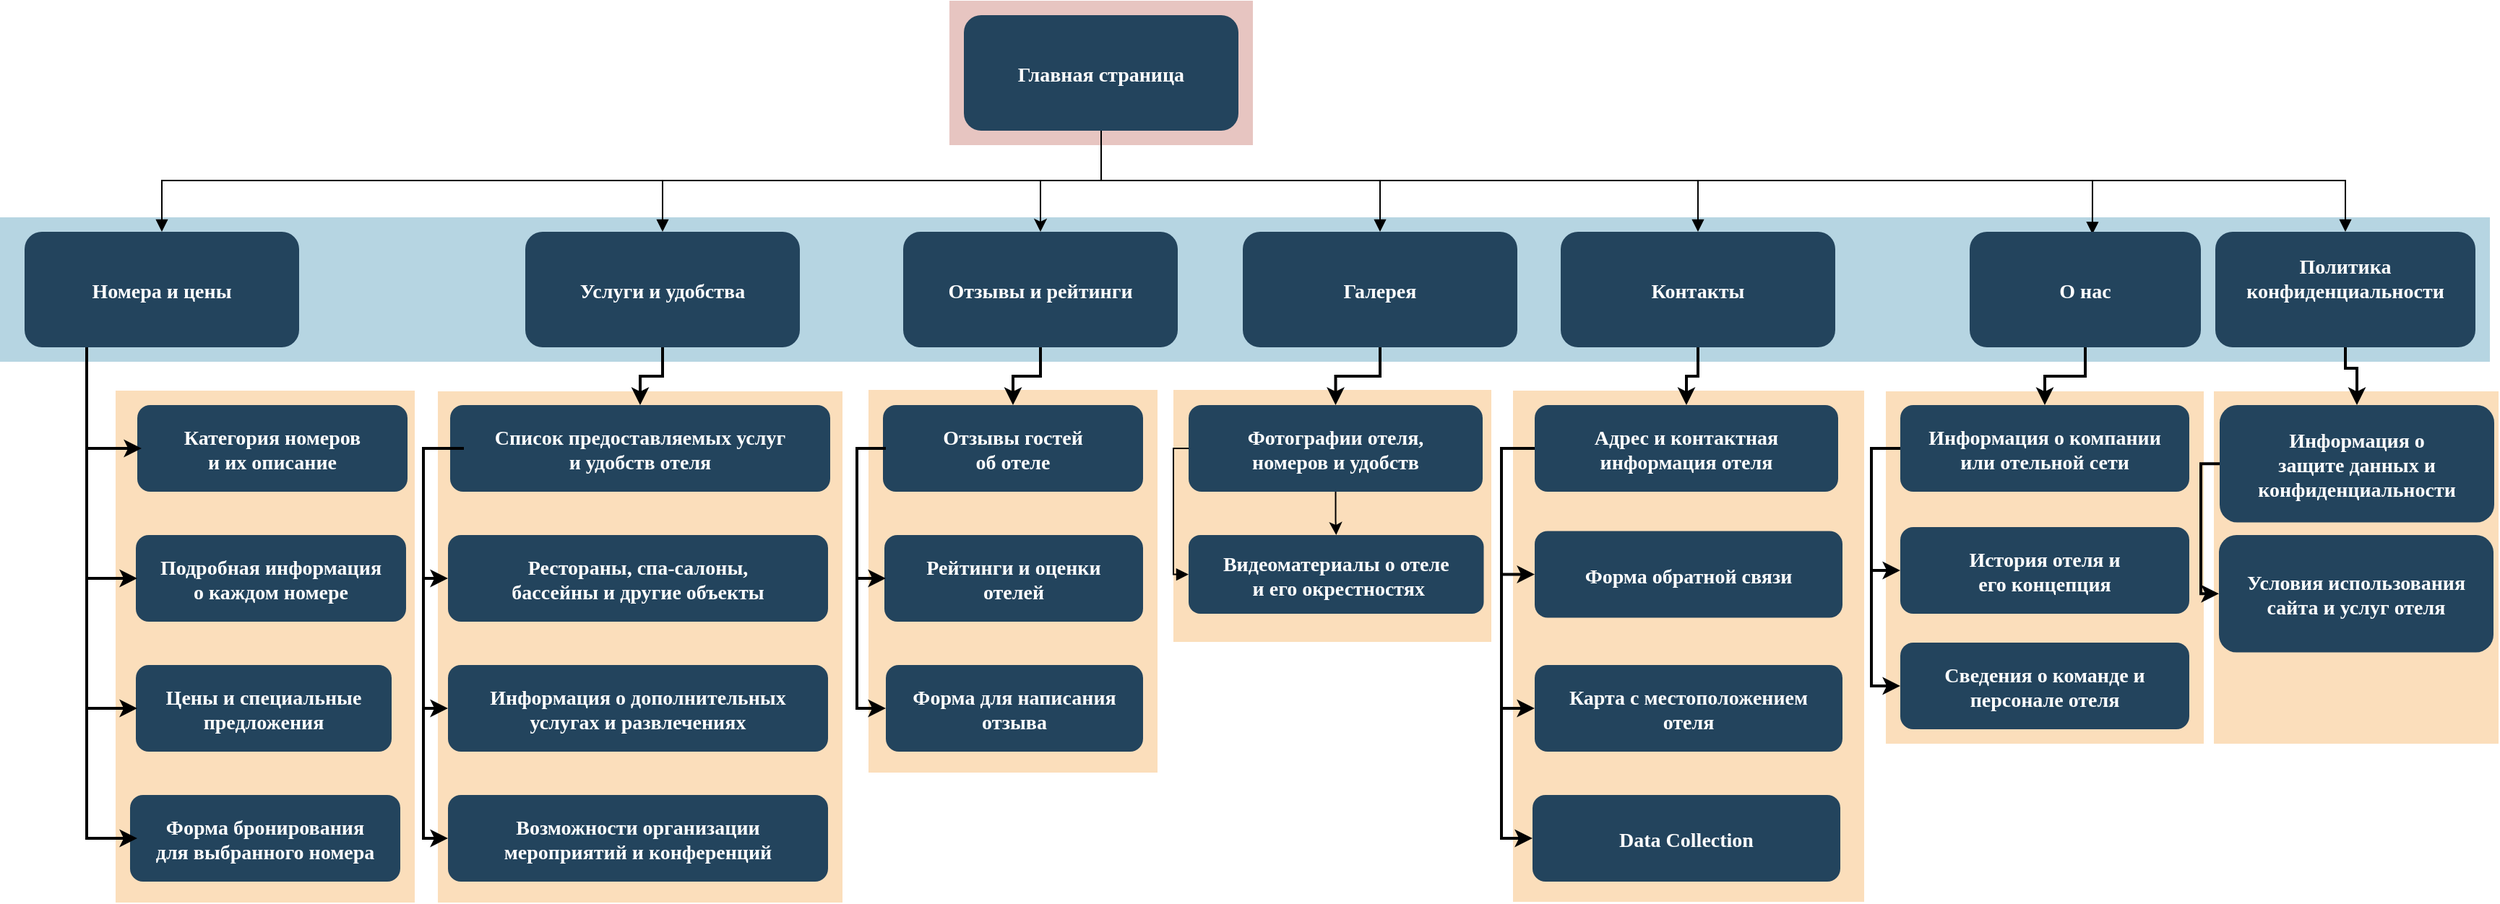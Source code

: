 <mxfile version="20.8.11" type="github">
  <diagram name="Page-1" id="2c0d36ab-eaac-3732-788b-9136903baeff">
    <mxGraphModel dx="2744" dy="1558" grid="1" gridSize="10" guides="1" tooltips="1" connect="1" arrows="1" fold="1" page="1" pageScale="1.5" pageWidth="1169" pageHeight="827" background="none" math="0" shadow="0">
      <root>
        <mxCell id="0" />
        <mxCell id="1" parent="0" />
        <mxCell id="U0bMkkJCJic2FTSLNyVx-150" value="" style="fillColor=#F2931E;strokeColor=none;opacity=30;" vertex="1" parent="1">
          <mxGeometry x="1549" y="446" width="197" height="244" as="geometry" />
        </mxCell>
        <mxCell id="U0bMkkJCJic2FTSLNyVx-144" value="" style="fillColor=#F2931E;strokeColor=none;opacity=30;" vertex="1" parent="1">
          <mxGeometry x="1322" y="446" width="220" height="244" as="geometry" />
        </mxCell>
        <mxCell id="U0bMkkJCJic2FTSLNyVx-142" value="" style="fillColor=#F2931E;strokeColor=none;opacity=30;" vertex="1" parent="1">
          <mxGeometry x="1064" y="445.5" width="243" height="354" as="geometry" />
        </mxCell>
        <mxCell id="123" value="" style="fillColor=#AE4132;strokeColor=none;opacity=30;" parent="1" vertex="1">
          <mxGeometry x="674" y="175.5" width="210" height="100.0" as="geometry" />
        </mxCell>
        <mxCell id="122" value="" style="fillColor=#10739E;strokeColor=none;opacity=30;" parent="1" vertex="1">
          <mxGeometry x="17" y="325.5" width="1723" height="100" as="geometry" />
        </mxCell>
        <mxCell id="120" value="" style="fillColor=#F2931E;strokeColor=none;opacity=30;" parent="1" vertex="1">
          <mxGeometry x="829" y="445" width="220" height="174.5" as="geometry" />
        </mxCell>
        <mxCell id="119" value="" style="fillColor=#F2931E;strokeColor=none;opacity=30;" parent="1" vertex="1">
          <mxGeometry x="618" y="445" width="200" height="265" as="geometry" />
        </mxCell>
        <mxCell id="118" value="" style="fillColor=#F2931E;strokeColor=none;opacity=30;" parent="1" vertex="1">
          <mxGeometry x="97" y="445.5" width="207" height="354.5" as="geometry" />
        </mxCell>
        <mxCell id="117" value="" style="fillColor=#F2931E;strokeColor=none;opacity=30;" parent="1" vertex="1">
          <mxGeometry x="320" y="446" width="280" height="354" as="geometry" />
        </mxCell>
        <mxCell id="U0bMkkJCJic2FTSLNyVx-124" style="edgeStyle=orthogonalEdgeStyle;rounded=0;orthogonalLoop=1;jettySize=auto;html=1;entryX=0.5;entryY=0;entryDx=0;entryDy=0;" edge="1" parent="1" source="2" target="U0bMkkJCJic2FTSLNyVx-123">
          <mxGeometry relative="1" as="geometry">
            <Array as="points">
              <mxPoint x="779" y="300" />
              <mxPoint x="737" y="300" />
            </Array>
          </mxGeometry>
        </mxCell>
        <mxCell id="U0bMkkJCJic2FTSLNyVx-134" style="edgeStyle=orthogonalEdgeStyle;rounded=0;orthogonalLoop=1;jettySize=auto;html=1;entryX=0.5;entryY=0;entryDx=0;entryDy=0;endArrow=block;endFill=1;" edge="1" parent="1" source="2" target="10">
          <mxGeometry relative="1" as="geometry">
            <Array as="points">
              <mxPoint x="779" y="300" />
              <mxPoint x="972" y="300" />
            </Array>
          </mxGeometry>
        </mxCell>
        <mxCell id="U0bMkkJCJic2FTSLNyVx-136" style="edgeStyle=orthogonalEdgeStyle;rounded=0;orthogonalLoop=1;jettySize=auto;html=1;entryX=0.531;entryY=0.021;entryDx=0;entryDy=0;endArrow=block;endFill=1;shadow=0;entryPerimeter=0;" edge="1" parent="1" source="2" target="U0bMkkJCJic2FTSLNyVx-135">
          <mxGeometry relative="1" as="geometry">
            <Array as="points">
              <mxPoint x="779" y="300" />
              <mxPoint x="1465" y="300" />
            </Array>
          </mxGeometry>
        </mxCell>
        <mxCell id="U0bMkkJCJic2FTSLNyVx-137" style="edgeStyle=orthogonalEdgeStyle;rounded=0;sketch=0;orthogonalLoop=1;jettySize=auto;html=1;entryX=0.5;entryY=0;entryDx=0;entryDy=0;shadow=0;endArrow=block;endFill=1;" edge="1" parent="1" source="2" target="4">
          <mxGeometry relative="1" as="geometry">
            <Array as="points">
              <mxPoint x="779" y="300" />
              <mxPoint x="1192" y="300" />
            </Array>
          </mxGeometry>
        </mxCell>
        <mxCell id="U0bMkkJCJic2FTSLNyVx-140" style="edgeStyle=orthogonalEdgeStyle;rounded=0;sketch=0;orthogonalLoop=1;jettySize=auto;html=1;entryX=0.5;entryY=0;entryDx=0;entryDy=0;shadow=0;endArrow=block;endFill=1;" edge="1" parent="1" source="2" target="13">
          <mxGeometry relative="1" as="geometry">
            <Array as="points">
              <mxPoint x="779" y="300" />
              <mxPoint x="129" y="300" />
            </Array>
          </mxGeometry>
        </mxCell>
        <mxCell id="U0bMkkJCJic2FTSLNyVx-141" style="edgeStyle=orthogonalEdgeStyle;rounded=0;sketch=0;orthogonalLoop=1;jettySize=auto;html=1;entryX=0.5;entryY=0;entryDx=0;entryDy=0;shadow=0;endArrow=block;endFill=1;" edge="1" parent="1" source="2" target="12">
          <mxGeometry relative="1" as="geometry">
            <Array as="points">
              <mxPoint x="779" y="300" />
              <mxPoint x="476" y="300" />
            </Array>
          </mxGeometry>
        </mxCell>
        <mxCell id="U0bMkkJCJic2FTSLNyVx-146" style="edgeStyle=orthogonalEdgeStyle;rounded=0;sketch=0;orthogonalLoop=1;jettySize=auto;html=1;entryX=0.5;entryY=0;entryDx=0;entryDy=0;shadow=0;endArrow=block;endFill=1;" edge="1" parent="1" source="2" target="U0bMkkJCJic2FTSLNyVx-145">
          <mxGeometry relative="1" as="geometry">
            <Array as="points">
              <mxPoint x="779" y="300" />
              <mxPoint x="1640" y="300" />
            </Array>
          </mxGeometry>
        </mxCell>
        <mxCell id="2" value="Главная страница" style="rounded=1;fillColor=#23445D;gradientColor=none;strokeColor=none;fontColor=#FFFFFF;fontStyle=1;fontFamily=Tahoma;fontSize=14;verticalAlign=middle;spacing=3;" parent="1" vertex="1">
          <mxGeometry x="684" y="185.5" width="190" height="80" as="geometry" />
        </mxCell>
        <mxCell id="4" value="Контакты" style="rounded=1;fillColor=#23445D;gradientColor=none;strokeColor=none;fontColor=#FFFFFF;fontStyle=1;fontFamily=Tahoma;fontSize=14" parent="1" vertex="1">
          <mxGeometry x="1097.0" y="335.5" width="190" height="80" as="geometry" />
        </mxCell>
        <mxCell id="10" value="Галерея" style="rounded=1;fillColor=#23445D;gradientColor=none;strokeColor=none;fontColor=#FFFFFF;fontStyle=1;fontFamily=Tahoma;fontSize=14" parent="1" vertex="1">
          <mxGeometry x="877" y="335.5" width="190" height="80" as="geometry" />
        </mxCell>
        <mxCell id="12" value="Услуги и удобства" style="rounded=1;fillColor=#23445D;gradientColor=none;strokeColor=none;fontColor=#FFFFFF;fontStyle=1;fontFamily=Tahoma;fontSize=14" parent="1" vertex="1">
          <mxGeometry x="380.5" y="335.5" width="190" height="80" as="geometry" />
        </mxCell>
        <mxCell id="13" value="Номера и цены" style="rounded=1;fillColor=#23445D;gradientColor=none;strokeColor=none;fontColor=#FFFFFF;fontStyle=1;fontFamily=Tahoma;fontSize=14" parent="1" vertex="1">
          <mxGeometry x="34" y="335.5" width="190" height="80" as="geometry" />
        </mxCell>
        <mxCell id="16" value="Категория номеров &#xa;и их описание" style="rounded=1;fillColor=#23445D;gradientColor=none;strokeColor=none;fontColor=#FFFFFF;fontStyle=1;fontFamily=Tahoma;fontSize=14" parent="1" vertex="1">
          <mxGeometry x="112" y="455.5" width="187" height="60" as="geometry" />
        </mxCell>
        <mxCell id="17" value="Подробная информация&#xa;о каждом номере" style="rounded=1;fillColor=#23445D;gradientColor=none;strokeColor=none;fontColor=#FFFFFF;fontStyle=1;fontFamily=Tahoma;fontSize=14" parent="1" vertex="1">
          <mxGeometry x="111" y="545.5" width="187" height="60" as="geometry" />
        </mxCell>
        <mxCell id="18" value="Цены и специальные&#xa;предложения" style="rounded=1;fillColor=#23445D;gradientColor=none;strokeColor=none;fontColor=#FFFFFF;fontStyle=1;fontFamily=Tahoma;fontSize=14" parent="1" vertex="1">
          <mxGeometry x="111" y="635.5" width="177" height="60" as="geometry" />
        </mxCell>
        <mxCell id="19" value="Форма бронирования&#xa;для выбранного номера" style="rounded=1;fillColor=#23445D;gradientColor=none;strokeColor=none;fontColor=#FFFFFF;fontStyle=1;fontFamily=Tahoma;fontSize=14" parent="1" vertex="1">
          <mxGeometry x="107" y="725.5" width="187" height="60" as="geometry" />
        </mxCell>
        <mxCell id="25" value="Список предоставляемых услуг &#xa;и удобств отеля" style="rounded=1;fillColor=#23445D;gradientColor=none;strokeColor=none;fontColor=#FFFFFF;fontStyle=1;fontFamily=Tahoma;fontSize=14" parent="1" vertex="1">
          <mxGeometry x="328.5" y="455.5" width="263" height="60" as="geometry" />
        </mxCell>
        <mxCell id="26" value="Рестораны, спа-салоны, &#xa;бассейны и другие объекты" style="rounded=1;fillColor=#23445D;gradientColor=none;strokeColor=none;fontColor=#FFFFFF;fontStyle=1;fontFamily=Tahoma;fontSize=14" parent="1" vertex="1">
          <mxGeometry x="327" y="545.5" width="263" height="60" as="geometry" />
        </mxCell>
        <mxCell id="27" value="Информация о дополнительных &#xa;услугах и развлечениях" style="rounded=1;fillColor=#23445D;gradientColor=none;strokeColor=none;fontColor=#FFFFFF;fontStyle=1;fontFamily=Tahoma;fontSize=14" parent="1" vertex="1">
          <mxGeometry x="327" y="635.5" width="263" height="60" as="geometry" />
        </mxCell>
        <mxCell id="28" value="Возможности организации &#xa;мероприятий и конференций" style="rounded=1;fillColor=#23445D;gradientColor=none;strokeColor=none;fontColor=#FFFFFF;fontStyle=1;fontFamily=Tahoma;fontSize=14" parent="1" vertex="1">
          <mxGeometry x="327" y="725.5" width="263" height="60" as="geometry" />
        </mxCell>
        <mxCell id="33" value="Отзывы гостей &#xa;об отеле" style="rounded=1;fillColor=#23445D;gradientColor=none;strokeColor=none;fontColor=#FFFFFF;fontStyle=1;fontFamily=Tahoma;fontSize=14" parent="1" vertex="1">
          <mxGeometry x="628" y="455.5" width="180" height="60" as="geometry" />
        </mxCell>
        <mxCell id="34" value="Рейтинги и оценки &#xa;отелей" style="rounded=1;fillColor=#23445D;gradientColor=none;strokeColor=none;fontColor=#FFFFFF;fontStyle=1;fontFamily=Tahoma;fontSize=14" parent="1" vertex="1">
          <mxGeometry x="629" y="545.5" width="179" height="60" as="geometry" />
        </mxCell>
        <mxCell id="35" value="Форма для написания &#xa;отзыва" style="rounded=1;fillColor=#23445D;gradientColor=none;strokeColor=none;fontColor=#FFFFFF;fontStyle=1;fontFamily=Tahoma;fontSize=14" parent="1" vertex="1">
          <mxGeometry x="630" y="635.5" width="178" height="60" as="geometry" />
        </mxCell>
        <mxCell id="U0bMkkJCJic2FTSLNyVx-129" value="" style="edgeStyle=orthogonalEdgeStyle;rounded=0;orthogonalLoop=1;jettySize=auto;html=1;" edge="1" parent="1" source="41" target="42">
          <mxGeometry relative="1" as="geometry" />
        </mxCell>
        <mxCell id="U0bMkkJCJic2FTSLNyVx-132" style="edgeStyle=orthogonalEdgeStyle;rounded=0;orthogonalLoop=1;jettySize=auto;html=1;exitX=0;exitY=0.5;exitDx=0;exitDy=0;entryX=0;entryY=0.5;entryDx=0;entryDy=0;endArrow=block;endFill=1;" edge="1" parent="1" source="41" target="42">
          <mxGeometry relative="1" as="geometry">
            <Array as="points">
              <mxPoint x="829" y="486" />
              <mxPoint x="829" y="573" />
            </Array>
          </mxGeometry>
        </mxCell>
        <mxCell id="41" value="Фотографии отеля, &#xa;номеров и удобств" style="rounded=1;fillColor=#23445D;gradientColor=none;strokeColor=none;fontColor=#FFFFFF;fontStyle=1;fontFamily=Tahoma;fontSize=14" parent="1" vertex="1">
          <mxGeometry x="839.5" y="455.5" width="203.5" height="60" as="geometry" />
        </mxCell>
        <mxCell id="42" value="Видеоматериалы о отеле&#xa; и его окрестностях" style="rounded=1;fillColor=#23445D;gradientColor=none;strokeColor=none;fontColor=#FFFFFF;fontStyle=1;fontFamily=Tahoma;fontSize=14" parent="1" vertex="1">
          <mxGeometry x="839.5" y="545.5" width="204.25" height="54.5" as="geometry" />
        </mxCell>
        <mxCell id="44" value="Адрес и контактная &#xa;информация отеля" style="rounded=1;fillColor=#23445D;gradientColor=none;strokeColor=none;fontColor=#FFFFFF;fontStyle=1;fontFamily=Tahoma;fontSize=14" parent="1" vertex="1">
          <mxGeometry x="1079" y="455.5" width="210" height="60" as="geometry" />
        </mxCell>
        <mxCell id="45" value="Форма обратной связи" style="rounded=1;fillColor=#23445D;gradientColor=none;strokeColor=none;fontColor=#FFFFFF;fontStyle=1;fontFamily=Tahoma;fontSize=14" parent="1" vertex="1">
          <mxGeometry x="1079" y="542.75" width="213" height="60" as="geometry" />
        </mxCell>
        <mxCell id="46" value="Карта с местоположением &#xa;отеля" style="rounded=1;fillColor=#23445D;gradientColor=none;strokeColor=none;fontColor=#FFFFFF;fontStyle=1;fontFamily=Tahoma;fontSize=14" parent="1" vertex="1">
          <mxGeometry x="1079" y="635.5" width="213" height="60" as="geometry" />
        </mxCell>
        <mxCell id="47" value="Data Collection" style="rounded=1;fillColor=#23445D;gradientColor=none;strokeColor=none;fontColor=#FFFFFF;fontStyle=1;fontFamily=Tahoma;fontSize=14" parent="1" vertex="1">
          <mxGeometry x="1077.5" y="725.5" width="213" height="60" as="geometry" />
        </mxCell>
        <mxCell id="52" value="Информация о компании &#xa;или отельной сети" style="rounded=1;fillColor=#23445D;gradientColor=none;strokeColor=none;fontColor=#FFFFFF;fontStyle=1;fontFamily=Tahoma;fontSize=14" parent="1" vertex="1">
          <mxGeometry x="1332" y="455.5" width="200" height="60" as="geometry" />
        </mxCell>
        <mxCell id="53" value="История отеля и &#xa;его концепция" style="rounded=1;fillColor=#23445D;gradientColor=none;strokeColor=none;fontColor=#FFFFFF;fontStyle=1;fontFamily=Tahoma;fontSize=14" parent="1" vertex="1">
          <mxGeometry x="1332" y="540" width="200" height="60" as="geometry" />
        </mxCell>
        <mxCell id="54" value="Сведения о команде и &#xa;персонале отеля" style="rounded=1;fillColor=#23445D;gradientColor=none;strokeColor=none;fontColor=#FFFFFF;fontStyle=1;fontFamily=Tahoma;fontSize=14" parent="1" vertex="1">
          <mxGeometry x="1332" y="620" width="200" height="60" as="geometry" />
        </mxCell>
        <mxCell id="64" value="" style="edgeStyle=elbowEdgeStyle;elbow=horizontal;strokeWidth=2;rounded=0" parent="1" edge="1">
          <mxGeometry x="-148" y="135.5" width="100" height="100" as="geometry">
            <mxPoint x="77" y="415.5" as="sourcePoint" />
            <mxPoint x="115" y="485.5" as="targetPoint" />
            <Array as="points">
              <mxPoint x="77" y="435.5" />
            </Array>
          </mxGeometry>
        </mxCell>
        <mxCell id="65" value="" style="edgeStyle=elbowEdgeStyle;elbow=horizontal;strokeWidth=2;rounded=0" parent="1" edge="1">
          <mxGeometry x="-148" y="135.5" width="100" height="100" as="geometry">
            <mxPoint x="77" y="415.5" as="sourcePoint" />
            <mxPoint x="112" y="575.5" as="targetPoint" />
            <Array as="points">
              <mxPoint x="77" y="475.5" />
            </Array>
          </mxGeometry>
        </mxCell>
        <mxCell id="66" value="" style="edgeStyle=elbowEdgeStyle;elbow=horizontal;strokeWidth=2;rounded=0" parent="1" edge="1">
          <mxGeometry x="-148" y="135.5" width="100" height="100" as="geometry">
            <mxPoint x="77" y="415.5" as="sourcePoint" />
            <mxPoint x="112" y="665.5" as="targetPoint" />
            <Array as="points">
              <mxPoint x="77" y="525.5" />
            </Array>
          </mxGeometry>
        </mxCell>
        <mxCell id="67" value="" style="edgeStyle=elbowEdgeStyle;elbow=horizontal;strokeWidth=2;rounded=0" parent="1" edge="1">
          <mxGeometry x="-148" y="135.5" width="100" height="100" as="geometry">
            <mxPoint x="77" y="415.5" as="sourcePoint" />
            <mxPoint x="112" y="755.5" as="targetPoint" />
            <Array as="points">
              <mxPoint x="77" y="575.5" />
            </Array>
          </mxGeometry>
        </mxCell>
        <mxCell id="70" value="" style="edgeStyle=elbowEdgeStyle;elbow=horizontal;strokeWidth=2;rounded=0" parent="1" target="26" edge="1">
          <mxGeometry x="-102" y="135.5" width="100" height="100" as="geometry">
            <mxPoint x="338" y="485.5" as="sourcePoint" />
            <mxPoint x="-2" y="135.5" as="targetPoint" />
            <Array as="points">
              <mxPoint x="310" y="540" />
              <mxPoint x="318" y="535.5" />
            </Array>
          </mxGeometry>
        </mxCell>
        <mxCell id="71" value="" style="edgeStyle=elbowEdgeStyle;elbow=horizontal;strokeWidth=2;rounded=0" parent="1" target="27" edge="1">
          <mxGeometry x="-102" y="135.5" width="100" height="100" as="geometry">
            <mxPoint x="338" y="485.5" as="sourcePoint" />
            <mxPoint x="-2" y="135.5" as="targetPoint" />
            <Array as="points">
              <mxPoint x="310" y="600" />
              <mxPoint x="318" y="575.5" />
            </Array>
          </mxGeometry>
        </mxCell>
        <mxCell id="72" value="" style="edgeStyle=elbowEdgeStyle;elbow=horizontal;strokeWidth=2;rounded=0;exitX=0;exitY=0.5;exitDx=0;exitDy=0;" parent="1" source="25" target="28" edge="1">
          <mxGeometry x="-102" y="135.5" width="100" height="100" as="geometry">
            <mxPoint x="338" y="485.5" as="sourcePoint" />
            <mxPoint x="-2" y="135.5" as="targetPoint" />
            <Array as="points">
              <mxPoint x="310" y="600" />
              <mxPoint x="318" y="615.5" />
            </Array>
          </mxGeometry>
        </mxCell>
        <mxCell id="76" value="" style="edgeStyle=elbowEdgeStyle;elbow=horizontal;strokeWidth=2;rounded=0" parent="1" edge="1">
          <mxGeometry x="-160" y="135.5" width="100" height="100" as="geometry">
            <mxPoint x="630" y="485.5" as="sourcePoint" />
            <mxPoint x="630" y="575.5" as="targetPoint" />
            <Array as="points">
              <mxPoint x="610" y="535.5" />
            </Array>
          </mxGeometry>
        </mxCell>
        <mxCell id="77" value="" style="edgeStyle=elbowEdgeStyle;elbow=horizontal;strokeWidth=2;rounded=0" parent="1" edge="1">
          <mxGeometry x="-160" y="135.5" width="100" height="100" as="geometry">
            <mxPoint x="630" y="485.5" as="sourcePoint" />
            <mxPoint x="630" y="665.5" as="targetPoint" />
            <Array as="points">
              <mxPoint x="610" y="575.5" />
            </Array>
          </mxGeometry>
        </mxCell>
        <mxCell id="84" value="" style="edgeStyle=elbowEdgeStyle;elbow=horizontal;strokeWidth=2;rounded=0;entryX=0;entryY=0.5;entryDx=0;entryDy=0;exitX=0;exitY=0.5;exitDx=0;exitDy=0;" parent="1" source="44" target="45" edge="1">
          <mxGeometry x="-137" y="135.5" width="100" height="100" as="geometry">
            <mxPoint x="-137" y="235.5" as="sourcePoint" />
            <mxPoint x="-37" y="135.5" as="targetPoint" />
            <Array as="points">
              <mxPoint x="1056" y="520" />
            </Array>
          </mxGeometry>
        </mxCell>
        <mxCell id="85" value="" style="edgeStyle=elbowEdgeStyle;elbow=horizontal;strokeWidth=2;rounded=0;exitX=0;exitY=0.5;exitDx=0;exitDy=0;entryX=0;entryY=0.5;entryDx=0;entryDy=0;" parent="1" source="44" target="46" edge="1">
          <mxGeometry x="-137" y="135.5" width="100" height="100" as="geometry">
            <mxPoint x="-137" y="235.5" as="sourcePoint" />
            <mxPoint x="-37" y="135.5" as="targetPoint" />
            <Array as="points">
              <mxPoint x="1056" y="520" />
              <mxPoint x="1083" y="575.5" />
            </Array>
          </mxGeometry>
        </mxCell>
        <mxCell id="86" value="" style="edgeStyle=elbowEdgeStyle;elbow=horizontal;strokeWidth=2;rounded=0;exitX=0;exitY=0.5;exitDx=0;exitDy=0;" parent="1" source="44" target="47" edge="1">
          <mxGeometry x="-137" y="135.5" width="100" height="100" as="geometry">
            <mxPoint x="1079" y="490" as="sourcePoint" />
            <mxPoint x="-37" y="135.5" as="targetPoint" />
            <Array as="points">
              <mxPoint x="1056" y="486" />
              <mxPoint x="1056" y="510" />
              <mxPoint x="1083" y="625.5" />
            </Array>
          </mxGeometry>
        </mxCell>
        <mxCell id="90" value="" style="edgeStyle=elbowEdgeStyle;elbow=horizontal;strokeWidth=2;rounded=0;entryX=0;entryY=0.5;entryDx=0;entryDy=0;exitX=0;exitY=0.5;exitDx=0;exitDy=0;" parent="1" source="52" target="53" edge="1">
          <mxGeometry x="-223" y="135.5" width="100" height="100" as="geometry">
            <mxPoint x="1347" y="506" as="sourcePoint" />
            <mxPoint x="1367" y="576" as="targetPoint" />
            <Array as="points">
              <mxPoint x="1312" y="540" />
              <mxPoint x="1302" y="540" />
              <mxPoint x="1347" y="535.5" />
            </Array>
          </mxGeometry>
        </mxCell>
        <mxCell id="95" value="" style="edgeStyle=elbowEdgeStyle;elbow=horizontal;strokeWidth=2;rounded=0;exitX=0;exitY=0.5;exitDx=0;exitDy=0;entryX=0;entryY=0.5;entryDx=0;entryDy=0;" parent="1" source="52" target="54" edge="1">
          <mxGeometry x="-223" y="135.5" width="100" height="100" as="geometry">
            <mxPoint x="1370" y="475" as="sourcePoint" />
            <mxPoint x="1367" y="1025.5" as="targetPoint" />
            <Array as="points">
              <mxPoint x="1312" y="540" />
              <mxPoint x="1302" y="520" />
              <mxPoint x="1347" y="765.5" />
            </Array>
          </mxGeometry>
        </mxCell>
        <mxCell id="100" value="" style="edgeStyle=elbowEdgeStyle;elbow=vertical;strokeWidth=2;rounded=0" parent="1" source="12" target="25" edge="1">
          <mxGeometry x="-96" y="135.5" width="100" height="100" as="geometry">
            <mxPoint x="-96" y="235.5" as="sourcePoint" />
            <mxPoint x="4" y="135.5" as="targetPoint" />
          </mxGeometry>
        </mxCell>
        <mxCell id="102" value="" style="edgeStyle=elbowEdgeStyle;elbow=vertical;strokeWidth=2;rounded=0;exitX=0.5;exitY=1;exitDx=0;exitDy=0;entryX=0.5;entryY=0;entryDx=0;entryDy=0;" parent="1" source="U0bMkkJCJic2FTSLNyVx-123" target="33" edge="1">
          <mxGeometry x="-96" y="135.5" width="100" height="100" as="geometry">
            <mxPoint x="637" y="440" as="sourcePoint" />
            <mxPoint x="4" y="135.5" as="targetPoint" />
            <Array as="points" />
          </mxGeometry>
        </mxCell>
        <mxCell id="103" value="" style="edgeStyle=elbowEdgeStyle;elbow=vertical;strokeWidth=2;rounded=0" parent="1" source="10" target="41" edge="1">
          <mxGeometry x="-96" y="135.5" width="100" height="100" as="geometry">
            <mxPoint x="-96" y="235.5" as="sourcePoint" />
            <mxPoint x="4" y="135.5" as="targetPoint" />
          </mxGeometry>
        </mxCell>
        <mxCell id="105" value="" style="edgeStyle=elbowEdgeStyle;elbow=vertical;strokeWidth=2;rounded=0" parent="1" source="4" target="44" edge="1">
          <mxGeometry x="-96" y="135.5" width="100" height="100" as="geometry">
            <mxPoint x="-96" y="235.5" as="sourcePoint" />
            <mxPoint x="4" y="135.5" as="targetPoint" />
          </mxGeometry>
        </mxCell>
        <mxCell id="U0bMkkJCJic2FTSLNyVx-123" value="Отзывы и рейтинги" style="rounded=1;fillColor=#23445D;gradientColor=none;strokeColor=none;fontColor=#FFFFFF;fontStyle=1;fontFamily=Tahoma;fontSize=14" vertex="1" parent="1">
          <mxGeometry x="642.0" y="335.5" width="190" height="80" as="geometry" />
        </mxCell>
        <mxCell id="U0bMkkJCJic2FTSLNyVx-135" value="О нас" style="rounded=1;fillColor=#23445D;gradientColor=none;strokeColor=none;fontColor=#FFFFFF;fontStyle=1;fontFamily=Tahoma;fontSize=14" vertex="1" parent="1">
          <mxGeometry x="1380" y="335.5" width="160" height="80" as="geometry" />
        </mxCell>
        <mxCell id="U0bMkkJCJic2FTSLNyVx-143" value="" style="edgeStyle=elbowEdgeStyle;elbow=vertical;strokeWidth=2;rounded=0;exitX=0.5;exitY=1;exitDx=0;exitDy=0;entryX=0.5;entryY=0;entryDx=0;entryDy=0;" edge="1" parent="1" source="U0bMkkJCJic2FTSLNyVx-135" target="52">
          <mxGeometry x="169" y="145.5" width="100" height="100" as="geometry">
            <mxPoint x="1457" y="425.5" as="sourcePoint" />
            <mxPoint x="1514.0" y="465.5" as="targetPoint" />
          </mxGeometry>
        </mxCell>
        <mxCell id="U0bMkkJCJic2FTSLNyVx-145" value="Политика &#xa;конфиденциальности&#xa; " style="rounded=1;fillColor=#23445D;gradientColor=none;strokeColor=none;fontColor=#FFFFFF;fontStyle=1;fontFamily=Tahoma;fontSize=14" vertex="1" parent="1">
          <mxGeometry x="1550" y="335.5" width="180" height="80" as="geometry" />
        </mxCell>
        <mxCell id="U0bMkkJCJic2FTSLNyVx-147" value="Информация о &#xa;защите данных и &#xa;конфиденциальности" style="rounded=1;fillColor=#23445D;gradientColor=none;strokeColor=none;fontColor=#FFFFFF;fontStyle=1;fontFamily=Tahoma;fontSize=14" vertex="1" parent="1">
          <mxGeometry x="1553" y="455.5" width="190" height="81.25" as="geometry" />
        </mxCell>
        <mxCell id="U0bMkkJCJic2FTSLNyVx-149" value="" style="edgeStyle=elbowEdgeStyle;elbow=vertical;strokeWidth=2;rounded=0;exitX=0.5;exitY=1;exitDx=0;exitDy=0;entryX=0.5;entryY=0;entryDx=0;entryDy=0;" edge="1" parent="1" source="U0bMkkJCJic2FTSLNyVx-145" target="U0bMkkJCJic2FTSLNyVx-147">
          <mxGeometry x="272" y="170" width="100" height="100" as="geometry">
            <mxPoint x="1563" y="440" as="sourcePoint" />
            <mxPoint x="1540" y="480" as="targetPoint" />
            <Array as="points">
              <mxPoint x="1650" y="430" />
              <mxPoint x="1643" y="444.5" />
            </Array>
          </mxGeometry>
        </mxCell>
        <mxCell id="U0bMkkJCJic2FTSLNyVx-151" value="" style="edgeStyle=elbowEdgeStyle;elbow=horizontal;strokeWidth=2;rounded=0;exitX=0;exitY=0.5;exitDx=0;exitDy=0;entryX=0;entryY=0.5;entryDx=0;entryDy=0;" edge="1" parent="1" source="U0bMkkJCJic2FTSLNyVx-147" target="U0bMkkJCJic2FTSLNyVx-152">
          <mxGeometry x="-6" y="310" width="100" height="100" as="geometry">
            <mxPoint x="1549" y="660" as="sourcePoint" />
            <mxPoint x="1549" y="824.5" as="targetPoint" />
            <Array as="points">
              <mxPoint x="1540" y="540" />
              <mxPoint x="1529" y="714.5" />
              <mxPoint x="1519" y="694.5" />
              <mxPoint x="1564" y="940" />
            </Array>
          </mxGeometry>
        </mxCell>
        <mxCell id="U0bMkkJCJic2FTSLNyVx-152" value="Условия использования &#xa;сайта и услуг отеля" style="rounded=1;fillColor=#23445D;gradientColor=none;strokeColor=none;fontColor=#FFFFFF;fontStyle=1;fontFamily=Tahoma;fontSize=14" vertex="1" parent="1">
          <mxGeometry x="1552.5" y="545.5" width="190" height="81.25" as="geometry" />
        </mxCell>
      </root>
    </mxGraphModel>
  </diagram>
</mxfile>
